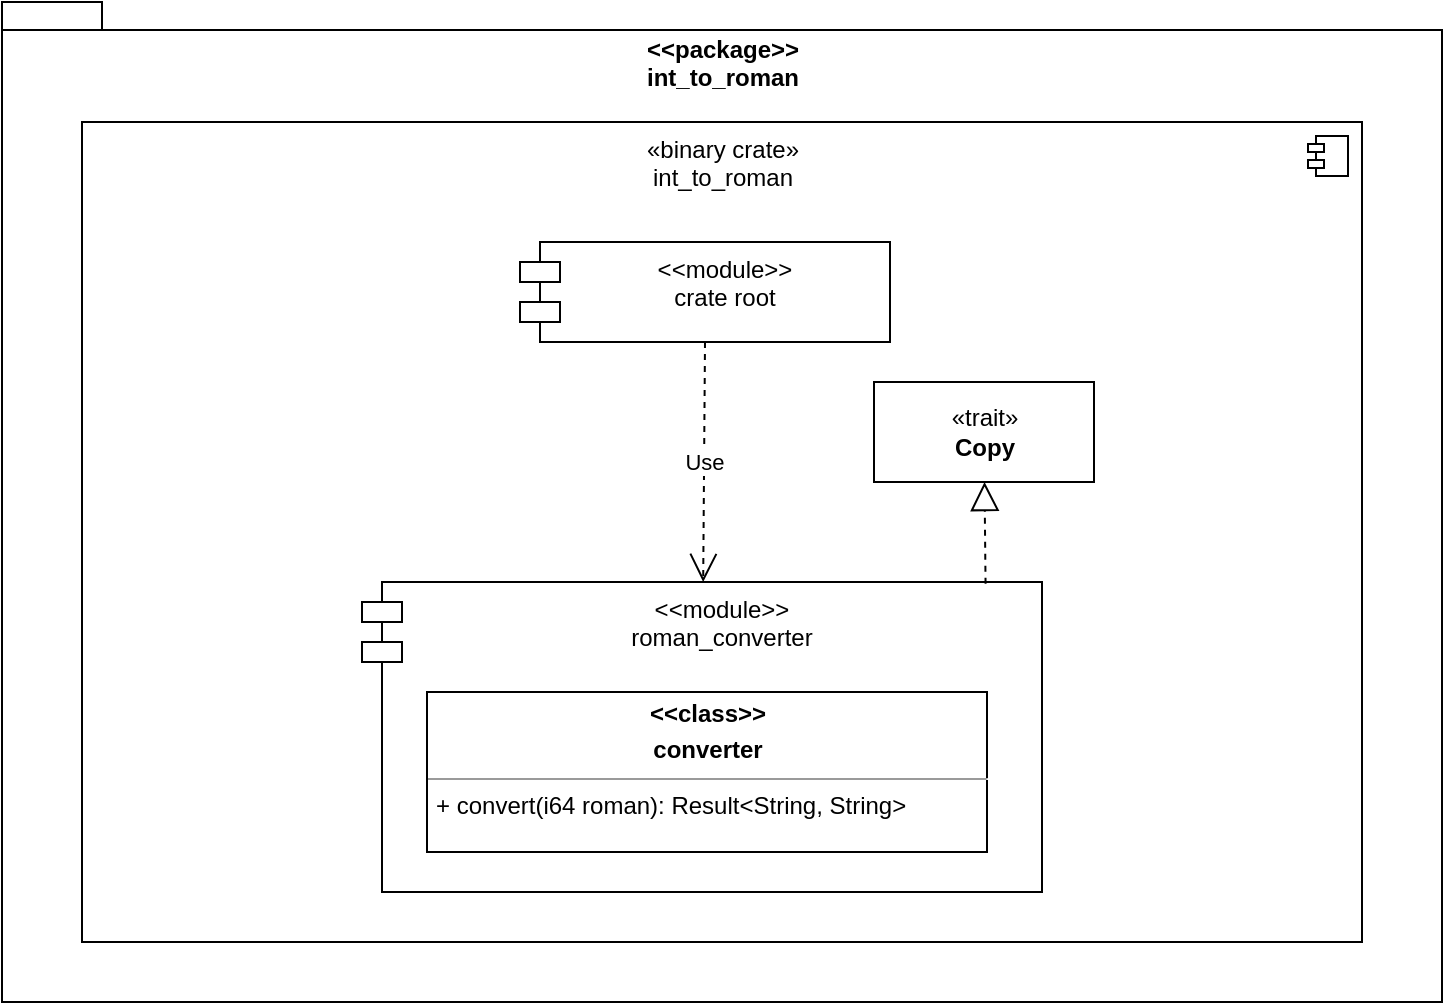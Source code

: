 <mxfile version="21.6.1" type="device">
  <diagram name="Page-1" id="b5b7bab2-c9e2-2cf4-8b2a-24fd1a2a6d21">
    <mxGraphModel dx="449" dy="606" grid="1" gridSize="10" guides="1" tooltips="1" connect="1" arrows="1" fold="1" page="1" pageScale="1" pageWidth="827" pageHeight="1169" background="none" math="0" shadow="0">
      <root>
        <mxCell id="0" />
        <mxCell id="1" parent="0" />
        <mxCell id="vDOLNMGm0WUvozG8FcK_-2" value="&amp;lt;&amp;lt;package&amp;gt;&amp;gt;&lt;br&gt;int_to_roman" style="shape=folder;fontStyle=1;spacingTop=10;tabWidth=40;tabHeight=14;tabPosition=left;html=1;align=center;verticalAlign=top;" parent="1" vertex="1">
          <mxGeometry x="1080" y="130" width="720" height="500" as="geometry" />
        </mxCell>
        <mxCell id="vDOLNMGm0WUvozG8FcK_-6" value="«binary crate»&lt;br&gt;int_to_roman" style="html=1;dropTarget=0;verticalAlign=top;" parent="1" vertex="1">
          <mxGeometry x="1120" y="190" width="640" height="410" as="geometry" />
        </mxCell>
        <mxCell id="vDOLNMGm0WUvozG8FcK_-7" value="" style="shape=module;jettyWidth=8;jettyHeight=4;" parent="vDOLNMGm0WUvozG8FcK_-6" vertex="1">
          <mxGeometry x="1" width="20" height="20" relative="1" as="geometry">
            <mxPoint x="-27" y="7" as="offset" />
          </mxGeometry>
        </mxCell>
        <mxCell id="vDOLNMGm0WUvozG8FcK_-5" value="&lt;&lt;module&gt;&gt;&#xa;roman_converter" style="shape=module;align=left;spacingLeft=20;align=center;verticalAlign=top;" parent="1" vertex="1">
          <mxGeometry x="1260" y="420" width="340" height="155" as="geometry" />
        </mxCell>
        <mxCell id="vDOLNMGm0WUvozG8FcK_-1" value="«trait»&lt;br&gt;&lt;b&gt;Copy&lt;/b&gt;" style="html=1;" parent="1" vertex="1">
          <mxGeometry x="1516" y="320" width="110" height="50" as="geometry" />
        </mxCell>
        <mxCell id="vDOLNMGm0WUvozG8FcK_-3" value="" style="endArrow=block;dashed=1;endFill=0;endSize=12;html=1;rounded=0;exitX=0.917;exitY=0.006;exitDx=0;exitDy=0;exitPerimeter=0;" parent="1" source="vDOLNMGm0WUvozG8FcK_-5" target="vDOLNMGm0WUvozG8FcK_-1" edge="1">
          <mxGeometry width="160" relative="1" as="geometry">
            <mxPoint x="1610" y="639.5" as="sourcePoint" />
            <mxPoint x="1720" y="699.5" as="targetPoint" />
          </mxGeometry>
        </mxCell>
        <mxCell id="vDOLNMGm0WUvozG8FcK_-4" value="&lt;p style=&quot;margin:0px;margin-top:4px;text-align:center;&quot;&gt;&lt;b&gt;&amp;lt;&amp;lt;class&amp;gt;&amp;gt;&lt;/b&gt;&lt;/p&gt;&lt;p style=&quot;margin:0px;margin-top:4px;text-align:center;&quot;&gt;&lt;b&gt;converter&lt;/b&gt;&lt;/p&gt;&lt;hr size=&quot;1&quot;&gt;&lt;p style=&quot;margin:0px;margin-left:4px;&quot;&gt;+ convert(i64 roman): Result&amp;lt;String, String&amp;gt;&lt;/p&gt;" style="verticalAlign=top;align=left;overflow=fill;fontSize=12;fontFamily=Helvetica;html=1;" parent="1" vertex="1">
          <mxGeometry x="1292.5" y="475" width="280" height="80" as="geometry" />
        </mxCell>
        <mxCell id="vDOLNMGm0WUvozG8FcK_-8" value="&lt;&lt;module&gt;&gt;&#xa;crate root" style="shape=module;align=left;spacingLeft=20;align=center;verticalAlign=top;" parent="1" vertex="1">
          <mxGeometry x="1339" y="250" width="185" height="50" as="geometry" />
        </mxCell>
        <mxCell id="vDOLNMGm0WUvozG8FcK_-9" value="Use" style="endArrow=open;endSize=12;dashed=1;html=1;rounded=0;exitX=0.5;exitY=1;exitDx=0;exitDy=0;" parent="1" source="vDOLNMGm0WUvozG8FcK_-8" target="vDOLNMGm0WUvozG8FcK_-5" edge="1">
          <mxGeometry width="160" relative="1" as="geometry">
            <mxPoint x="870" y="610" as="sourcePoint" />
            <mxPoint x="1030" y="610" as="targetPoint" />
          </mxGeometry>
        </mxCell>
      </root>
    </mxGraphModel>
  </diagram>
</mxfile>
